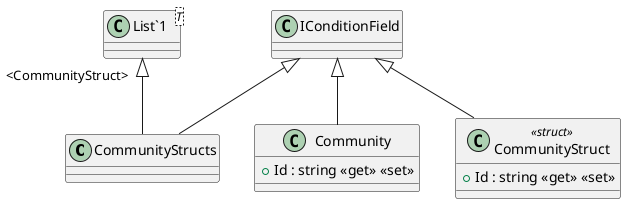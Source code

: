 @startuml
class CommunityStructs {
}
class Community {
    + Id : string <<get>> <<set>>
}
class CommunityStruct <<struct>> {
    + Id : string <<get>> <<set>>
}
class "List`1"<T> {
}
"List`1" "<CommunityStruct>" <|-- CommunityStructs
IConditionField <|-- CommunityStructs
IConditionField <|-- Community
IConditionField <|-- CommunityStruct
@enduml

